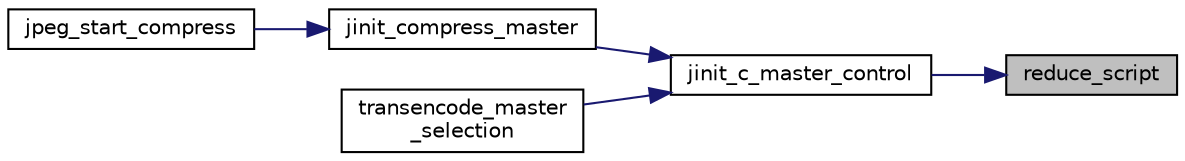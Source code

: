 digraph "reduce_script"
{
 // LATEX_PDF_SIZE
  bgcolor="transparent";
  edge [fontname="Helvetica",fontsize="10",labelfontname="Helvetica",labelfontsize="10"];
  node [fontname="Helvetica",fontsize="10",shape=record];
  rankdir="RL";
  Node70 [label="reduce_script",height=0.2,width=0.4,color="black", fillcolor="grey75", style="filled", fontcolor="black",tooltip=" "];
  Node70 -> Node71 [dir="back",color="midnightblue",fontsize="10",style="solid"];
  Node71 [label="jinit_c_master_control",height=0.2,width=0.4,color="black",URL="$jcmaster_8c.html#a7865042efd21561fa5b499d9c6391f23",tooltip=" "];
  Node71 -> Node72 [dir="back",color="midnightblue",fontsize="10",style="solid"];
  Node72 [label="jinit_compress_master",height=0.2,width=0.4,color="black",URL="$jcinit_8c.html#a9b434908559c6849283fcac944250b3b",tooltip=" "];
  Node72 -> Node73 [dir="back",color="midnightblue",fontsize="10",style="solid"];
  Node73 [label="jpeg_start_compress",height=0.2,width=0.4,color="black",URL="$jcapistd_8c.html#aacff7627af44bc9457601ba15577162d",tooltip=" "];
  Node71 -> Node74 [dir="back",color="midnightblue",fontsize="10",style="solid"];
  Node74 [label="transencode_master\l_selection",height=0.2,width=0.4,color="black",URL="$jctrans_8c.html#ae87fac6bd08f4b513d2f7f5629586733",tooltip=" "];
}
